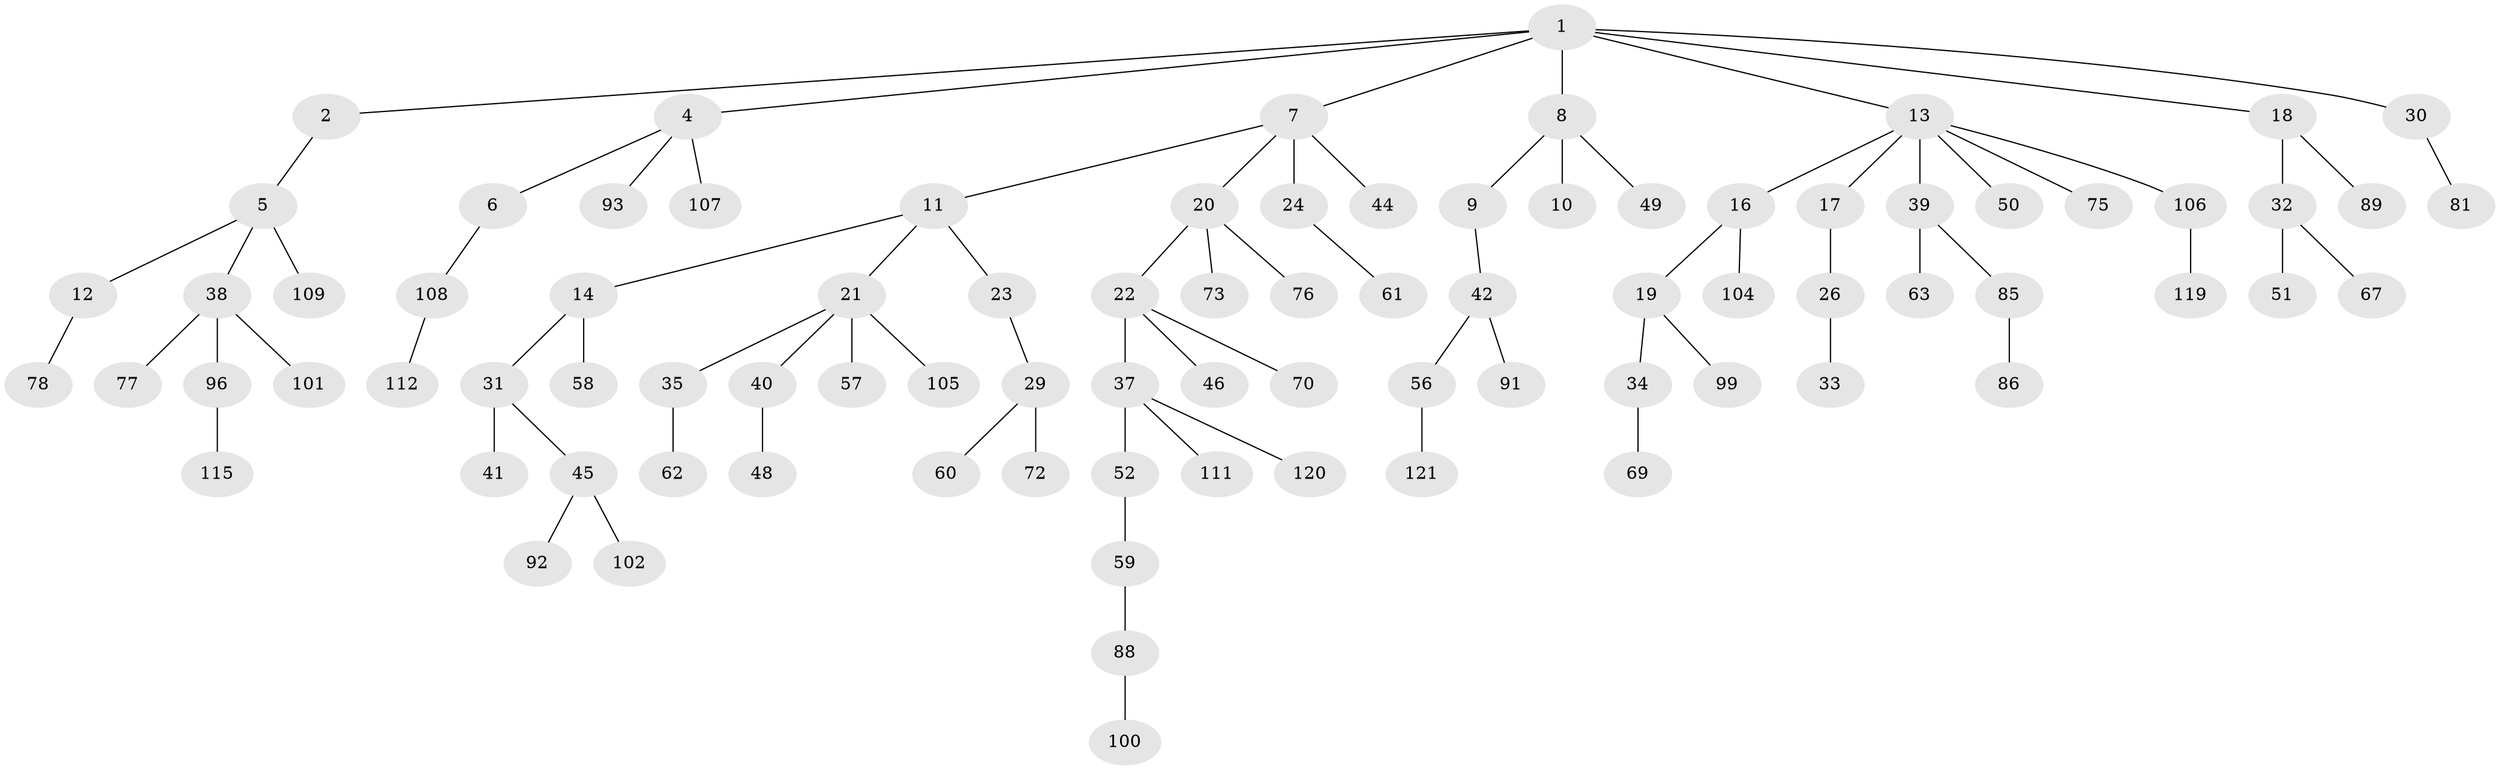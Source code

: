 // Generated by graph-tools (version 1.1) at 2025/24/03/03/25 07:24:09]
// undirected, 86 vertices, 85 edges
graph export_dot {
graph [start="1"]
  node [color=gray90,style=filled];
  1 [super="+3"];
  2;
  4 [super="+28"];
  5 [super="+110"];
  6 [super="+103"];
  7 [super="+36"];
  8 [super="+79"];
  9 [super="+27"];
  10;
  11 [super="+53"];
  12 [super="+64"];
  13 [super="+15"];
  14;
  16 [super="+113"];
  17 [super="+97"];
  18 [super="+117"];
  19 [super="+83"];
  20 [super="+55"];
  21 [super="+25"];
  22 [super="+71"];
  23;
  24;
  26;
  29 [super="+54"];
  30;
  31;
  32;
  33;
  34 [super="+47"];
  35;
  37 [super="+87"];
  38 [super="+65"];
  39;
  40 [super="+82"];
  41 [super="+98"];
  42 [super="+43"];
  44;
  45 [super="+74"];
  46;
  48;
  49;
  50;
  51 [super="+66"];
  52 [super="+94"];
  56 [super="+68"];
  57;
  58 [super="+84"];
  59 [super="+80"];
  60;
  61 [super="+116"];
  62;
  63;
  67;
  69;
  70;
  72;
  73 [super="+114"];
  75;
  76;
  77 [super="+90"];
  78;
  81;
  85 [super="+95"];
  86;
  88;
  89;
  91;
  92;
  93;
  96;
  99;
  100 [super="+118"];
  101;
  102;
  104;
  105;
  106;
  107;
  108;
  109;
  111;
  112;
  115;
  119;
  120;
  121;
  1 -- 2;
  1 -- 4;
  1 -- 8;
  1 -- 30;
  1 -- 18;
  1 -- 13;
  1 -- 7;
  2 -- 5;
  4 -- 6;
  4 -- 107;
  4 -- 93;
  5 -- 12;
  5 -- 38;
  5 -- 109;
  6 -- 108;
  7 -- 11;
  7 -- 20;
  7 -- 24;
  7 -- 44;
  8 -- 9;
  8 -- 10;
  8 -- 49;
  9 -- 42;
  11 -- 14;
  11 -- 21;
  11 -- 23;
  12 -- 78;
  13 -- 16;
  13 -- 39;
  13 -- 50;
  13 -- 17;
  13 -- 106;
  13 -- 75;
  14 -- 31;
  14 -- 58;
  16 -- 19;
  16 -- 104;
  17 -- 26;
  18 -- 32;
  18 -- 89;
  19 -- 34;
  19 -- 99;
  20 -- 22;
  20 -- 73;
  20 -- 76;
  21 -- 35;
  21 -- 40;
  21 -- 105;
  21 -- 57;
  22 -- 37;
  22 -- 46;
  22 -- 70;
  23 -- 29;
  24 -- 61;
  26 -- 33;
  29 -- 60;
  29 -- 72;
  30 -- 81;
  31 -- 41;
  31 -- 45;
  32 -- 51;
  32 -- 67;
  34 -- 69;
  35 -- 62;
  37 -- 52;
  37 -- 111;
  37 -- 120;
  38 -- 77;
  38 -- 101;
  38 -- 96;
  39 -- 63;
  39 -- 85;
  40 -- 48;
  42 -- 56;
  42 -- 91;
  45 -- 92;
  45 -- 102;
  52 -- 59;
  56 -- 121;
  59 -- 88;
  85 -- 86;
  88 -- 100;
  96 -- 115;
  106 -- 119;
  108 -- 112;
}
